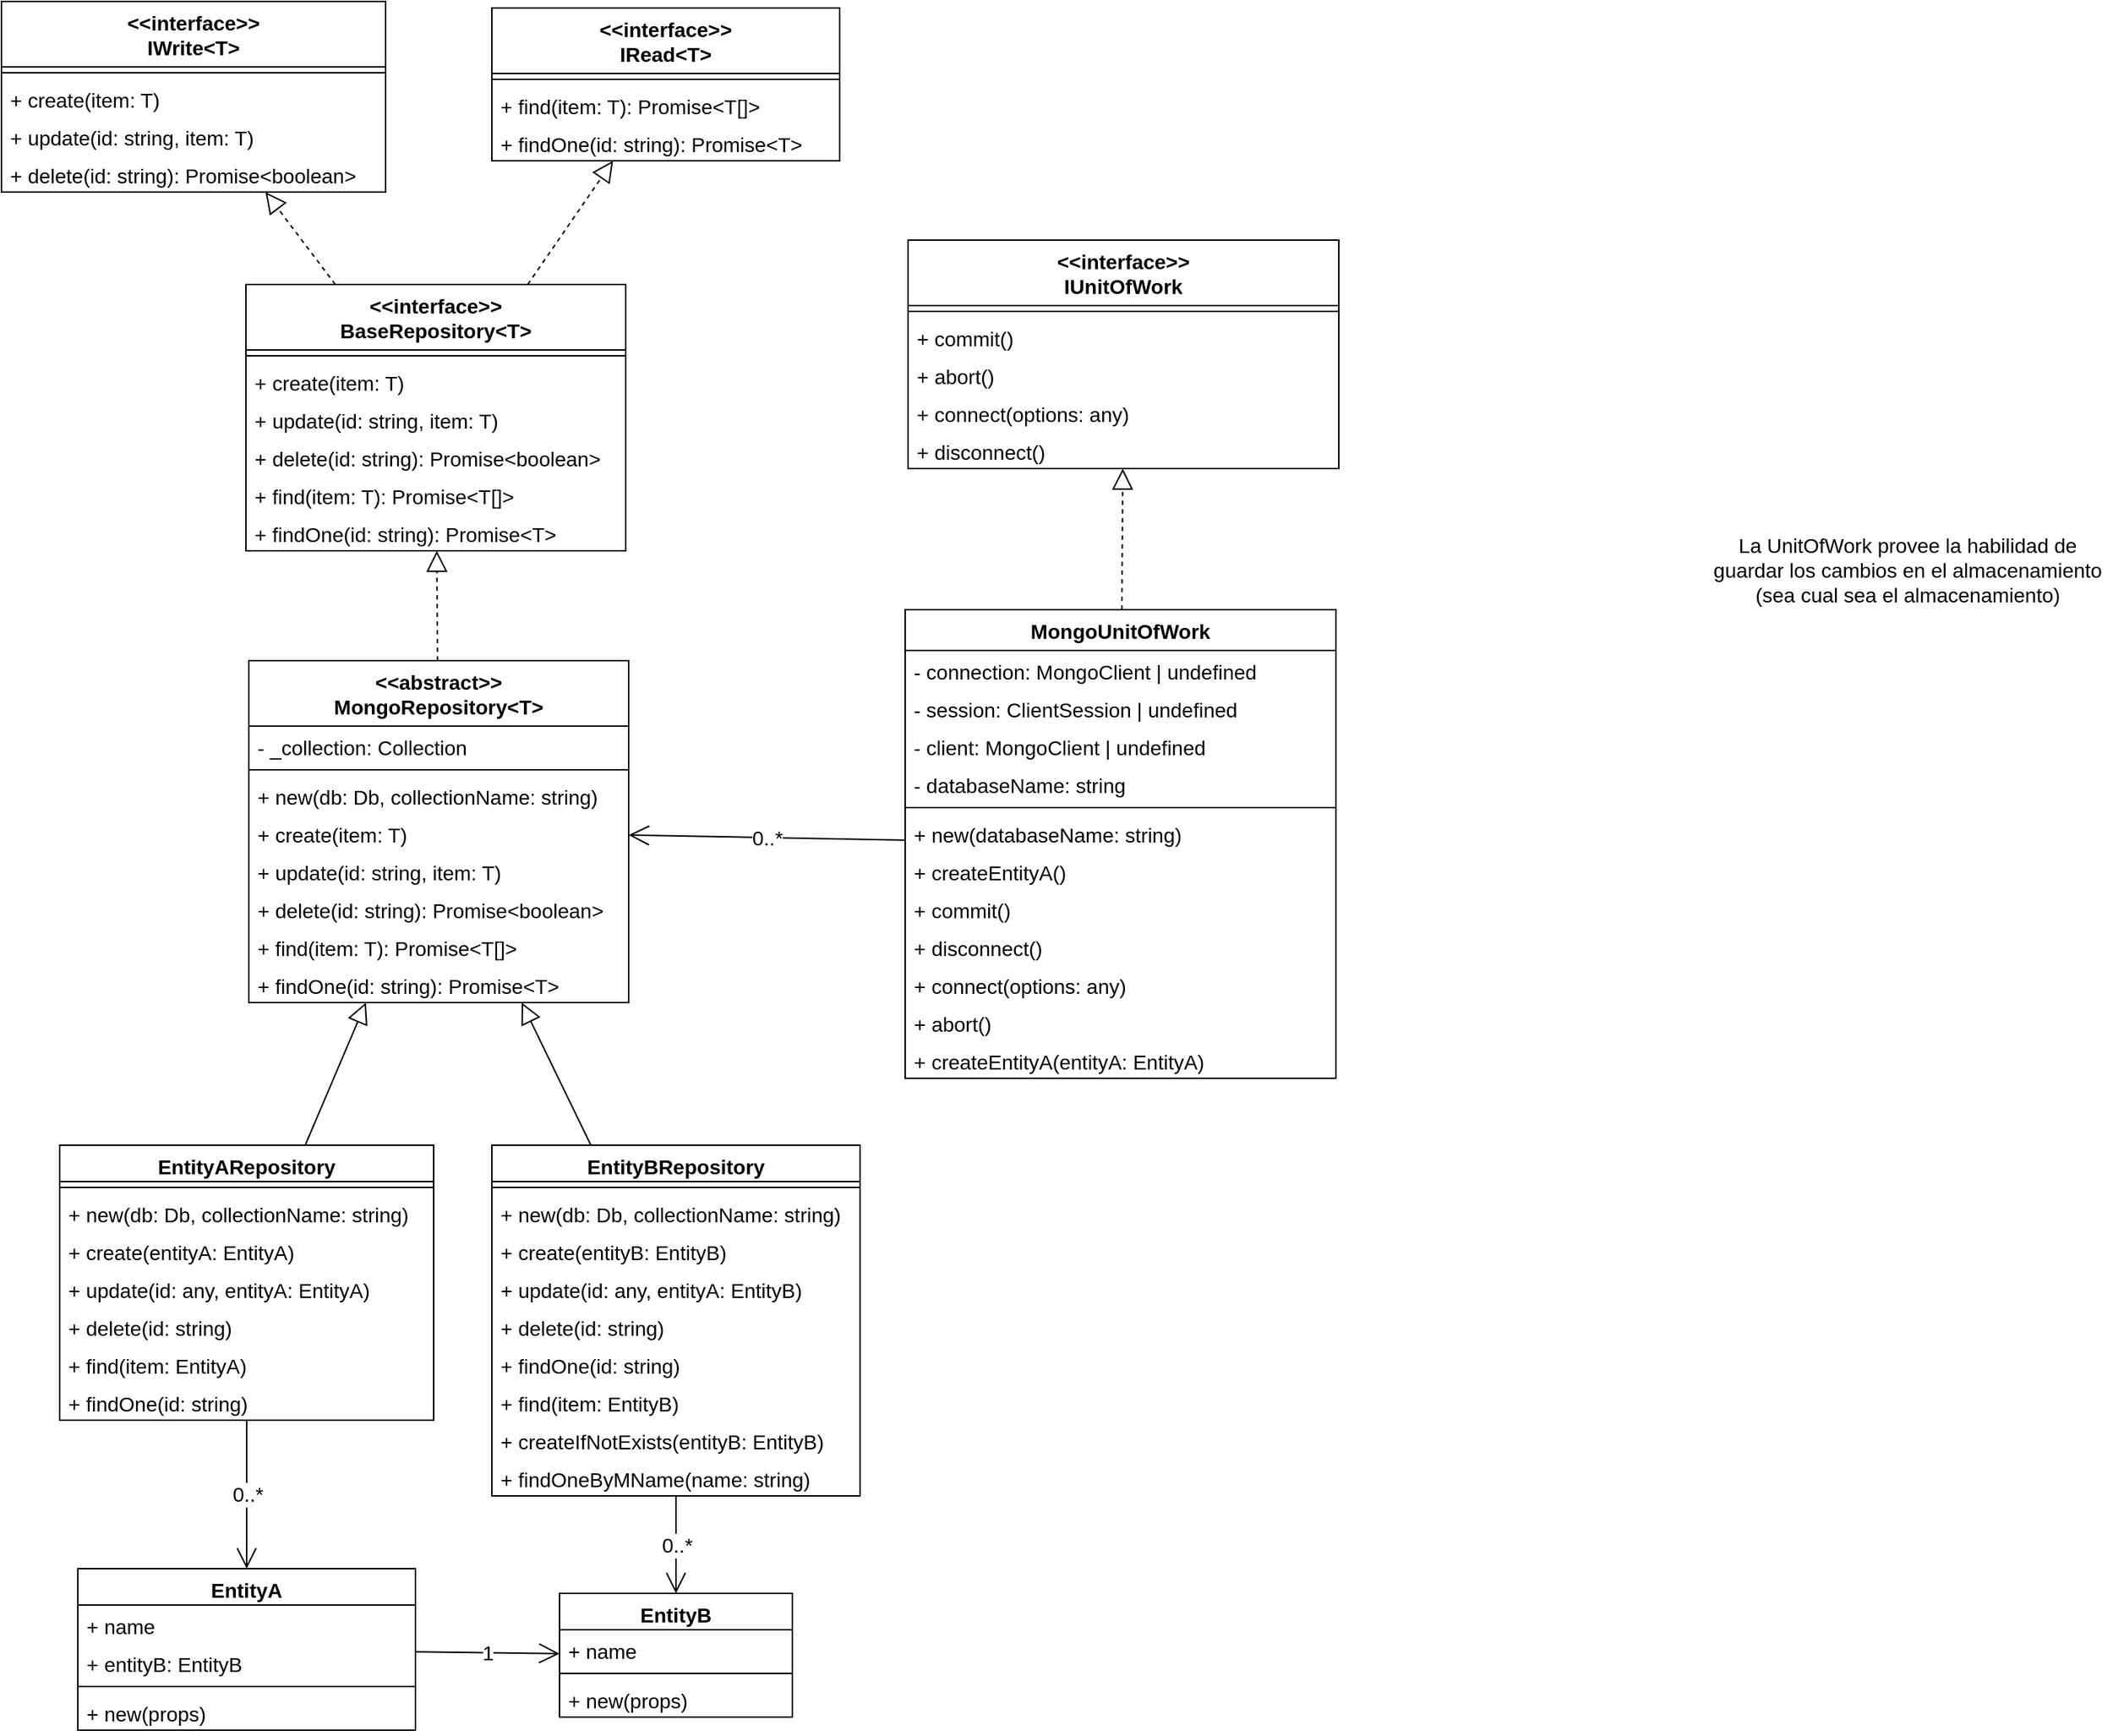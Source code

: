 <mxfile version="19.0.3" type="device"><diagram id="lOTJawSUDttZWtFM_G5g" name="Page-1"><mxGraphModel dx="2133" dy="1617" grid="0" gridSize="10" guides="1" tooltips="1" connect="1" arrows="1" fold="1" page="0" pageScale="1" pageWidth="850" pageHeight="1100" math="0" shadow="0"><root><mxCell id="0"/><mxCell id="1" parent="0"/><mxCell id="S1ciG5qBB01CA547vArR-5" value="EntityB" style="swimlane;fontStyle=1;align=center;verticalAlign=top;childLayout=stackLayout;horizontal=1;startSize=25;horizontalStack=0;resizeParent=1;resizeParentMax=0;resizeLast=0;collapsible=1;marginBottom=0;fontSize=14;" parent="1" vertex="1"><mxGeometry x="1279.5" y="1929" width="160" height="85" as="geometry"/></mxCell><mxCell id="S1ciG5qBB01CA547vArR-6" value="+ name" style="text;strokeColor=none;fillColor=none;align=left;verticalAlign=top;spacingLeft=4;spacingRight=4;overflow=hidden;rotatable=0;points=[[0,0.5],[1,0.5]];portConstraint=eastwest;fontSize=14;" parent="S1ciG5qBB01CA547vArR-5" vertex="1"><mxGeometry y="25" width="160" height="26" as="geometry"/></mxCell><mxCell id="S1ciG5qBB01CA547vArR-7" value="" style="line;strokeWidth=1;fillColor=none;align=left;verticalAlign=middle;spacingTop=-1;spacingLeft=3;spacingRight=3;rotatable=0;labelPosition=right;points=[];portConstraint=eastwest;fontSize=16;" parent="S1ciG5qBB01CA547vArR-5" vertex="1"><mxGeometry y="51" width="160" height="8" as="geometry"/></mxCell><mxCell id="S1ciG5qBB01CA547vArR-8" value="+ new(props)" style="text;strokeColor=none;fillColor=none;align=left;verticalAlign=top;spacingLeft=4;spacingRight=4;overflow=hidden;rotatable=0;points=[[0,0.5],[1,0.5]];portConstraint=eastwest;fontSize=14;" parent="S1ciG5qBB01CA547vArR-5" vertex="1"><mxGeometry y="59" width="160" height="26" as="geometry"/></mxCell><mxCell id="S1ciG5qBB01CA547vArR-9" value="&lt;&lt;interface&gt;&gt;&#10;IWrite&lt;T&gt;" style="swimlane;fontStyle=1;align=center;verticalAlign=top;childLayout=stackLayout;horizontal=1;startSize=45;horizontalStack=0;resizeParent=1;resizeParentMax=0;resizeLast=0;collapsible=1;marginBottom=0;fontSize=14;" parent="1" vertex="1"><mxGeometry x="896" y="835" width="264" height="131" as="geometry"/></mxCell><mxCell id="S1ciG5qBB01CA547vArR-10" value="" style="line;strokeWidth=1;fillColor=none;align=left;verticalAlign=middle;spacingTop=-1;spacingLeft=3;spacingRight=3;rotatable=0;labelPosition=right;points=[];portConstraint=eastwest;fontSize=16;" parent="S1ciG5qBB01CA547vArR-9" vertex="1"><mxGeometry y="45" width="264" height="8" as="geometry"/></mxCell><mxCell id="S1ciG5qBB01CA547vArR-11" value="+ create(item: T)" style="text;strokeColor=none;fillColor=none;align=left;verticalAlign=top;spacingLeft=4;spacingRight=4;overflow=hidden;rotatable=0;points=[[0,0.5],[1,0.5]];portConstraint=eastwest;fontSize=14;" parent="S1ciG5qBB01CA547vArR-9" vertex="1"><mxGeometry y="53" width="264" height="26" as="geometry"/></mxCell><mxCell id="S1ciG5qBB01CA547vArR-12" value="+ update(id: string, item: T)" style="text;strokeColor=none;fillColor=none;align=left;verticalAlign=top;spacingLeft=4;spacingRight=4;overflow=hidden;rotatable=0;points=[[0,0.5],[1,0.5]];portConstraint=eastwest;fontSize=14;" parent="S1ciG5qBB01CA547vArR-9" vertex="1"><mxGeometry y="79" width="264" height="26" as="geometry"/></mxCell><mxCell id="S1ciG5qBB01CA547vArR-13" value="+ delete(id: string): Promise&lt;boolean&gt;" style="text;strokeColor=none;fillColor=none;align=left;verticalAlign=top;spacingLeft=4;spacingRight=4;overflow=hidden;rotatable=0;points=[[0,0.5],[1,0.5]];portConstraint=eastwest;fontSize=14;" parent="S1ciG5qBB01CA547vArR-9" vertex="1"><mxGeometry y="105" width="264" height="26" as="geometry"/></mxCell><mxCell id="S1ciG5qBB01CA547vArR-14" value="&lt;&lt;interface&gt;&gt;&#10;IRead&lt;T&gt;" style="swimlane;fontStyle=1;align=center;verticalAlign=top;childLayout=stackLayout;horizontal=1;startSize=45;horizontalStack=0;resizeParent=1;resizeParentMax=0;resizeLast=0;collapsible=1;marginBottom=0;fontSize=14;" parent="1" vertex="1"><mxGeometry x="1233" y="839.5" width="239" height="105" as="geometry"/></mxCell><mxCell id="S1ciG5qBB01CA547vArR-15" value="" style="line;strokeWidth=1;fillColor=none;align=left;verticalAlign=middle;spacingTop=-1;spacingLeft=3;spacingRight=3;rotatable=0;labelPosition=right;points=[];portConstraint=eastwest;fontSize=16;" parent="S1ciG5qBB01CA547vArR-14" vertex="1"><mxGeometry y="45" width="239" height="8" as="geometry"/></mxCell><mxCell id="S1ciG5qBB01CA547vArR-16" value="+ find(item: T): Promise&lt;T[]&gt;" style="text;strokeColor=none;fillColor=none;align=left;verticalAlign=top;spacingLeft=4;spacingRight=4;overflow=hidden;rotatable=0;points=[[0,0.5],[1,0.5]];portConstraint=eastwest;fontSize=14;" parent="S1ciG5qBB01CA547vArR-14" vertex="1"><mxGeometry y="53" width="239" height="26" as="geometry"/></mxCell><mxCell id="S1ciG5qBB01CA547vArR-17" value="+ findOne(id: string): Promise&lt;T&gt;" style="text;strokeColor=none;fillColor=none;align=left;verticalAlign=top;spacingLeft=4;spacingRight=4;overflow=hidden;rotatable=0;points=[[0,0.5],[1,0.5]];portConstraint=eastwest;fontSize=14;" parent="S1ciG5qBB01CA547vArR-14" vertex="1"><mxGeometry y="79" width="239" height="26" as="geometry"/></mxCell><mxCell id="S1ciG5qBB01CA547vArR-18" style="edgeStyle=none;rounded=0;orthogonalLoop=1;jettySize=auto;html=1;dashed=1;fontSize=14;endArrow=block;endFill=0;endSize=12;" parent="1" source="S1ciG5qBB01CA547vArR-20" target="S1ciG5qBB01CA547vArR-9" edge="1"><mxGeometry relative="1" as="geometry"/></mxCell><mxCell id="S1ciG5qBB01CA547vArR-19" style="edgeStyle=none;rounded=0;orthogonalLoop=1;jettySize=auto;html=1;dashed=1;fontSize=14;endArrow=block;endFill=0;endSize=12;" parent="1" source="S1ciG5qBB01CA547vArR-20" target="S1ciG5qBB01CA547vArR-14" edge="1"><mxGeometry relative="1" as="geometry"/></mxCell><mxCell id="S1ciG5qBB01CA547vArR-20" value="&lt;&lt;interface&gt;&gt;&#10;BaseRepository&lt;T&gt;" style="swimlane;fontStyle=1;align=center;verticalAlign=top;childLayout=stackLayout;horizontal=1;startSize=45;horizontalStack=0;resizeParent=1;resizeParentMax=0;resizeLast=0;collapsible=1;marginBottom=0;fontSize=14;" parent="1" vertex="1"><mxGeometry x="1064" y="1029.5" width="261" height="183" as="geometry"/></mxCell><mxCell id="S1ciG5qBB01CA547vArR-21" value="" style="line;strokeWidth=1;fillColor=none;align=left;verticalAlign=middle;spacingTop=-1;spacingLeft=3;spacingRight=3;rotatable=0;labelPosition=right;points=[];portConstraint=eastwest;fontSize=16;" parent="S1ciG5qBB01CA547vArR-20" vertex="1"><mxGeometry y="45" width="261" height="8" as="geometry"/></mxCell><mxCell id="S1ciG5qBB01CA547vArR-22" value="+ create(item: T)" style="text;strokeColor=none;fillColor=none;align=left;verticalAlign=top;spacingLeft=4;spacingRight=4;overflow=hidden;rotatable=0;points=[[0,0.5],[1,0.5]];portConstraint=eastwest;fontSize=14;" parent="S1ciG5qBB01CA547vArR-20" vertex="1"><mxGeometry y="53" width="261" height="26" as="geometry"/></mxCell><mxCell id="S1ciG5qBB01CA547vArR-23" value="+ update(id: string, item: T)" style="text;strokeColor=none;fillColor=none;align=left;verticalAlign=top;spacingLeft=4;spacingRight=4;overflow=hidden;rotatable=0;points=[[0,0.5],[1,0.5]];portConstraint=eastwest;fontSize=14;" parent="S1ciG5qBB01CA547vArR-20" vertex="1"><mxGeometry y="79" width="261" height="26" as="geometry"/></mxCell><mxCell id="S1ciG5qBB01CA547vArR-24" value="+ delete(id: string): Promise&lt;boolean&gt;" style="text;strokeColor=none;fillColor=none;align=left;verticalAlign=top;spacingLeft=4;spacingRight=4;overflow=hidden;rotatable=0;points=[[0,0.5],[1,0.5]];portConstraint=eastwest;fontSize=14;" parent="S1ciG5qBB01CA547vArR-20" vertex="1"><mxGeometry y="105" width="261" height="26" as="geometry"/></mxCell><mxCell id="S1ciG5qBB01CA547vArR-25" value="+ find(item: T): Promise&lt;T[]&gt;" style="text;strokeColor=none;fillColor=none;align=left;verticalAlign=top;spacingLeft=4;spacingRight=4;overflow=hidden;rotatable=0;points=[[0,0.5],[1,0.5]];portConstraint=eastwest;fontSize=14;" parent="S1ciG5qBB01CA547vArR-20" vertex="1"><mxGeometry y="131" width="261" height="26" as="geometry"/></mxCell><mxCell id="S1ciG5qBB01CA547vArR-26" value="+ findOne(id: string): Promise&lt;T&gt;" style="text;strokeColor=none;fillColor=none;align=left;verticalAlign=top;spacingLeft=4;spacingRight=4;overflow=hidden;rotatable=0;points=[[0,0.5],[1,0.5]];portConstraint=eastwest;fontSize=14;" parent="S1ciG5qBB01CA547vArR-20" vertex="1"><mxGeometry y="157" width="261" height="26" as="geometry"/></mxCell><mxCell id="S1ciG5qBB01CA547vArR-27" style="edgeStyle=none;rounded=0;orthogonalLoop=1;jettySize=auto;html=1;fontSize=14;endArrow=block;endFill=0;endSize=12;" parent="1" source="S1ciG5qBB01CA547vArR-29" target="S1ciG5qBB01CA547vArR-46" edge="1"><mxGeometry relative="1" as="geometry"><mxPoint x="1511" y="1614" as="targetPoint"/></mxGeometry></mxCell><mxCell id="S1ciG5qBB01CA547vArR-28" value="0..*" style="edgeStyle=none;rounded=0;orthogonalLoop=1;jettySize=auto;html=1;fontSize=14;endArrow=open;endFill=0;endSize=12;" parent="1" source="S1ciG5qBB01CA547vArR-29" target="S1ciG5qBB01CA547vArR-5" edge="1"><mxGeometry relative="1" as="geometry"/></mxCell><mxCell id="S1ciG5qBB01CA547vArR-29" value="EntityBRepository" style="swimlane;fontStyle=1;align=center;verticalAlign=top;childLayout=stackLayout;horizontal=1;startSize=25;horizontalStack=0;resizeParent=1;resizeParentMax=0;resizeLast=0;collapsible=1;marginBottom=0;fontSize=14;" parent="1" vertex="1"><mxGeometry x="1233" y="1621" width="253" height="241" as="geometry"/></mxCell><mxCell id="S1ciG5qBB01CA547vArR-30" value="" style="line;strokeWidth=1;fillColor=none;align=left;verticalAlign=middle;spacingTop=-1;spacingLeft=3;spacingRight=3;rotatable=0;labelPosition=right;points=[];portConstraint=eastwest;fontSize=16;" parent="S1ciG5qBB01CA547vArR-29" vertex="1"><mxGeometry y="25" width="253" height="8" as="geometry"/></mxCell><mxCell id="S1ciG5qBB01CA547vArR-31" value="+ new(db: Db, collectionName: string)" style="text;strokeColor=none;fillColor=none;align=left;verticalAlign=top;spacingLeft=4;spacingRight=4;overflow=hidden;rotatable=0;points=[[0,0.5],[1,0.5]];portConstraint=eastwest;fontSize=14;" parent="S1ciG5qBB01CA547vArR-29" vertex="1"><mxGeometry y="33" width="253" height="26" as="geometry"/></mxCell><mxCell id="P4ZBtcxUMTW2mNzYkdG6-8" value="+ create(entityB: EntityB)" style="text;strokeColor=none;fillColor=none;align=left;verticalAlign=top;spacingLeft=4;spacingRight=4;overflow=hidden;rotatable=0;points=[[0,0.5],[1,0.5]];portConstraint=eastwest;fontSize=14;" vertex="1" parent="S1ciG5qBB01CA547vArR-29"><mxGeometry y="59" width="253" height="26" as="geometry"/></mxCell><mxCell id="P4ZBtcxUMTW2mNzYkdG6-9" value="+ update(id: any, entityA: EntityB)" style="text;strokeColor=none;fillColor=none;align=left;verticalAlign=top;spacingLeft=4;spacingRight=4;overflow=hidden;rotatable=0;points=[[0,0.5],[1,0.5]];portConstraint=eastwest;fontSize=14;" vertex="1" parent="S1ciG5qBB01CA547vArR-29"><mxGeometry y="85" width="253" height="26" as="geometry"/></mxCell><mxCell id="P4ZBtcxUMTW2mNzYkdG6-10" value="+ delete(id: string)" style="text;strokeColor=none;fillColor=none;align=left;verticalAlign=top;spacingLeft=4;spacingRight=4;overflow=hidden;rotatable=0;points=[[0,0.5],[1,0.5]];portConstraint=eastwest;fontSize=14;" vertex="1" parent="S1ciG5qBB01CA547vArR-29"><mxGeometry y="111" width="253" height="26" as="geometry"/></mxCell><mxCell id="P4ZBtcxUMTW2mNzYkdG6-12" value="+ findOne(id: string)" style="text;strokeColor=none;fillColor=none;align=left;verticalAlign=top;spacingLeft=4;spacingRight=4;overflow=hidden;rotatable=0;points=[[0,0.5],[1,0.5]];portConstraint=eastwest;fontSize=14;" vertex="1" parent="S1ciG5qBB01CA547vArR-29"><mxGeometry y="137" width="253" height="26" as="geometry"/></mxCell><mxCell id="P4ZBtcxUMTW2mNzYkdG6-11" value="+ find(item: EntityB)" style="text;strokeColor=none;fillColor=none;align=left;verticalAlign=top;spacingLeft=4;spacingRight=4;overflow=hidden;rotatable=0;points=[[0,0.5],[1,0.5]];portConstraint=eastwest;fontSize=14;" vertex="1" parent="S1ciG5qBB01CA547vArR-29"><mxGeometry y="163" width="253" height="26" as="geometry"/></mxCell><mxCell id="P4ZBtcxUMTW2mNzYkdG6-1" value="+ createIfNotExists(entityB: EntityB)" style="text;strokeColor=none;fillColor=none;align=left;verticalAlign=top;spacingLeft=4;spacingRight=4;overflow=hidden;rotatable=0;points=[[0,0.5],[1,0.5]];portConstraint=eastwest;fontSize=14;" vertex="1" parent="S1ciG5qBB01CA547vArR-29"><mxGeometry y="189" width="253" height="26" as="geometry"/></mxCell><mxCell id="P4ZBtcxUMTW2mNzYkdG6-2" value="+ findOneByMName(name: string)" style="text;strokeColor=none;fillColor=none;align=left;verticalAlign=top;spacingLeft=4;spacingRight=4;overflow=hidden;rotatable=0;points=[[0,0.5],[1,0.5]];portConstraint=eastwest;fontSize=14;" vertex="1" parent="S1ciG5qBB01CA547vArR-29"><mxGeometry y="215" width="253" height="26" as="geometry"/></mxCell><mxCell id="S1ciG5qBB01CA547vArR-33" style="rounded=0;orthogonalLoop=1;jettySize=auto;html=1;endArrow=block;endFill=0;endSize=12;" parent="1" source="S1ciG5qBB01CA547vArR-35" target="S1ciG5qBB01CA547vArR-46" edge="1"><mxGeometry relative="1" as="geometry"><mxPoint x="925" y="1649" as="targetPoint"/></mxGeometry></mxCell><mxCell id="S1ciG5qBB01CA547vArR-34" value="0..*" style="edgeStyle=none;rounded=0;orthogonalLoop=1;jettySize=auto;html=1;fontSize=14;endArrow=open;endFill=0;endSize=12;" parent="1" source="S1ciG5qBB01CA547vArR-35" target="S1ciG5qBB01CA547vArR-40" edge="1"><mxGeometry relative="1" as="geometry"/></mxCell><mxCell id="S1ciG5qBB01CA547vArR-35" value="EntityARepository" style="swimlane;fontStyle=1;align=center;verticalAlign=top;childLayout=stackLayout;horizontal=1;startSize=25;horizontalStack=0;resizeParent=1;resizeParentMax=0;resizeLast=0;collapsible=1;marginBottom=0;fontSize=14;" parent="1" vertex="1"><mxGeometry x="936" y="1621" width="257" height="189" as="geometry"/></mxCell><mxCell id="S1ciG5qBB01CA547vArR-36" value="" style="line;strokeWidth=1;fillColor=none;align=left;verticalAlign=middle;spacingTop=-1;spacingLeft=3;spacingRight=3;rotatable=0;labelPosition=right;points=[];portConstraint=eastwest;fontSize=16;" parent="S1ciG5qBB01CA547vArR-35" vertex="1"><mxGeometry y="25" width="257" height="8" as="geometry"/></mxCell><mxCell id="S1ciG5qBB01CA547vArR-37" value="+ new(db: Db, collectionName: string)" style="text;strokeColor=none;fillColor=none;align=left;verticalAlign=top;spacingLeft=4;spacingRight=4;overflow=hidden;rotatable=0;points=[[0,0.5],[1,0.5]];portConstraint=eastwest;fontSize=14;" parent="S1ciG5qBB01CA547vArR-35" vertex="1"><mxGeometry y="33" width="257" height="26" as="geometry"/></mxCell><mxCell id="P4ZBtcxUMTW2mNzYkdG6-3" value="+ create(entityA: EntityA)" style="text;strokeColor=none;fillColor=none;align=left;verticalAlign=top;spacingLeft=4;spacingRight=4;overflow=hidden;rotatable=0;points=[[0,0.5],[1,0.5]];portConstraint=eastwest;fontSize=14;" vertex="1" parent="S1ciG5qBB01CA547vArR-35"><mxGeometry y="59" width="257" height="26" as="geometry"/></mxCell><mxCell id="P4ZBtcxUMTW2mNzYkdG6-4" value="+ update(id: any, entityA: EntityA)" style="text;strokeColor=none;fillColor=none;align=left;verticalAlign=top;spacingLeft=4;spacingRight=4;overflow=hidden;rotatable=0;points=[[0,0.5],[1,0.5]];portConstraint=eastwest;fontSize=14;" vertex="1" parent="S1ciG5qBB01CA547vArR-35"><mxGeometry y="85" width="257" height="26" as="geometry"/></mxCell><mxCell id="P4ZBtcxUMTW2mNzYkdG6-5" value="+ delete(id: string)" style="text;strokeColor=none;fillColor=none;align=left;verticalAlign=top;spacingLeft=4;spacingRight=4;overflow=hidden;rotatable=0;points=[[0,0.5],[1,0.5]];portConstraint=eastwest;fontSize=14;" vertex="1" parent="S1ciG5qBB01CA547vArR-35"><mxGeometry y="111" width="257" height="26" as="geometry"/></mxCell><mxCell id="P4ZBtcxUMTW2mNzYkdG6-6" value="+ find(item: EntityA)" style="text;strokeColor=none;fillColor=none;align=left;verticalAlign=top;spacingLeft=4;spacingRight=4;overflow=hidden;rotatable=0;points=[[0,0.5],[1,0.5]];portConstraint=eastwest;fontSize=14;" vertex="1" parent="S1ciG5qBB01CA547vArR-35"><mxGeometry y="137" width="257" height="26" as="geometry"/></mxCell><mxCell id="P4ZBtcxUMTW2mNzYkdG6-7" value="+ findOne(id: string)" style="text;strokeColor=none;fillColor=none;align=left;verticalAlign=top;spacingLeft=4;spacingRight=4;overflow=hidden;rotatable=0;points=[[0,0.5],[1,0.5]];portConstraint=eastwest;fontSize=14;" vertex="1" parent="S1ciG5qBB01CA547vArR-35"><mxGeometry y="163" width="257" height="26" as="geometry"/></mxCell><mxCell id="S1ciG5qBB01CA547vArR-39" value="1" style="edgeStyle=none;rounded=0;orthogonalLoop=1;jettySize=auto;html=1;endArrow=open;endFill=0;endSize=12;fontSize=14;" parent="1" source="S1ciG5qBB01CA547vArR-40" target="S1ciG5qBB01CA547vArR-5" edge="1"><mxGeometry relative="1" as="geometry"/></mxCell><mxCell id="S1ciG5qBB01CA547vArR-40" value="EntityA" style="swimlane;fontStyle=1;align=center;verticalAlign=top;childLayout=stackLayout;horizontal=1;startSize=25;horizontalStack=0;resizeParent=1;resizeParentMax=0;resizeLast=0;collapsible=1;marginBottom=0;fontSize=14;" parent="1" vertex="1"><mxGeometry x="948.5" y="1912" width="232" height="111" as="geometry"/></mxCell><mxCell id="S1ciG5qBB01CA547vArR-41" value="+ name" style="text;strokeColor=none;fillColor=none;align=left;verticalAlign=top;spacingLeft=4;spacingRight=4;overflow=hidden;rotatable=0;points=[[0,0.5],[1,0.5]];portConstraint=eastwest;fontSize=14;" parent="S1ciG5qBB01CA547vArR-40" vertex="1"><mxGeometry y="25" width="232" height="26" as="geometry"/></mxCell><mxCell id="S1ciG5qBB01CA547vArR-42" value="+ entityB: EntityB" style="text;strokeColor=none;fillColor=none;align=left;verticalAlign=top;spacingLeft=4;spacingRight=4;overflow=hidden;rotatable=0;points=[[0,0.5],[1,0.5]];portConstraint=eastwest;fontSize=14;" parent="S1ciG5qBB01CA547vArR-40" vertex="1"><mxGeometry y="51" width="232" height="26" as="geometry"/></mxCell><mxCell id="S1ciG5qBB01CA547vArR-43" value="" style="line;strokeWidth=1;fillColor=none;align=left;verticalAlign=middle;spacingTop=-1;spacingLeft=3;spacingRight=3;rotatable=0;labelPosition=right;points=[];portConstraint=eastwest;fontSize=16;" parent="S1ciG5qBB01CA547vArR-40" vertex="1"><mxGeometry y="77" width="232" height="8" as="geometry"/></mxCell><mxCell id="S1ciG5qBB01CA547vArR-44" value="+ new(props)" style="text;strokeColor=none;fillColor=none;align=left;verticalAlign=top;spacingLeft=4;spacingRight=4;overflow=hidden;rotatable=0;points=[[0,0.5],[1,0.5]];portConstraint=eastwest;fontSize=14;" parent="S1ciG5qBB01CA547vArR-40" vertex="1"><mxGeometry y="85" width="232" height="26" as="geometry"/></mxCell><mxCell id="S1ciG5qBB01CA547vArR-45" style="edgeStyle=none;rounded=0;orthogonalLoop=1;jettySize=auto;html=1;fontSize=14;endArrow=block;endFill=0;endSize=12;dashed=1;" parent="1" source="S1ciG5qBB01CA547vArR-46" target="S1ciG5qBB01CA547vArR-20" edge="1"><mxGeometry relative="1" as="geometry"/></mxCell><mxCell id="S1ciG5qBB01CA547vArR-46" value="&lt;&lt;abstract&gt;&gt;&#10;MongoRepository&lt;T&gt;" style="swimlane;fontStyle=1;align=center;verticalAlign=top;childLayout=stackLayout;horizontal=1;startSize=45;horizontalStack=0;resizeParent=1;resizeParentMax=0;resizeLast=0;collapsible=1;marginBottom=0;fontSize=14;" parent="1" vertex="1"><mxGeometry x="1066" y="1288" width="261" height="235" as="geometry"/></mxCell><mxCell id="S1ciG5qBB01CA547vArR-47" value="- _collection: Collection" style="text;strokeColor=none;fillColor=none;align=left;verticalAlign=top;spacingLeft=4;spacingRight=4;overflow=hidden;rotatable=0;points=[[0,0.5],[1,0.5]];portConstraint=eastwest;fontSize=14;" parent="S1ciG5qBB01CA547vArR-46" vertex="1"><mxGeometry y="45" width="261" height="26" as="geometry"/></mxCell><mxCell id="S1ciG5qBB01CA547vArR-48" value="" style="line;strokeWidth=1;fillColor=none;align=left;verticalAlign=middle;spacingTop=-1;spacingLeft=3;spacingRight=3;rotatable=0;labelPosition=right;points=[];portConstraint=eastwest;fontSize=16;" parent="S1ciG5qBB01CA547vArR-46" vertex="1"><mxGeometry y="71" width="261" height="8" as="geometry"/></mxCell><mxCell id="S1ciG5qBB01CA547vArR-49" value="+ new(db: Db, collectionName: string)" style="text;strokeColor=none;fillColor=none;align=left;verticalAlign=top;spacingLeft=4;spacingRight=4;overflow=hidden;rotatable=0;points=[[0,0.5],[1,0.5]];portConstraint=eastwest;fontSize=14;" parent="S1ciG5qBB01CA547vArR-46" vertex="1"><mxGeometry y="79" width="261" height="26" as="geometry"/></mxCell><mxCell id="S1ciG5qBB01CA547vArR-50" value="+ create(item: T)" style="text;strokeColor=none;fillColor=none;align=left;verticalAlign=top;spacingLeft=4;spacingRight=4;overflow=hidden;rotatable=0;points=[[0,0.5],[1,0.5]];portConstraint=eastwest;fontSize=14;" parent="S1ciG5qBB01CA547vArR-46" vertex="1"><mxGeometry y="105" width="261" height="26" as="geometry"/></mxCell><mxCell id="S1ciG5qBB01CA547vArR-51" value="+ update(id: string, item: T)" style="text;strokeColor=none;fillColor=none;align=left;verticalAlign=top;spacingLeft=4;spacingRight=4;overflow=hidden;rotatable=0;points=[[0,0.5],[1,0.5]];portConstraint=eastwest;fontSize=14;" parent="S1ciG5qBB01CA547vArR-46" vertex="1"><mxGeometry y="131" width="261" height="26" as="geometry"/></mxCell><mxCell id="S1ciG5qBB01CA547vArR-52" value="+ delete(id: string): Promise&lt;boolean&gt;" style="text;strokeColor=none;fillColor=none;align=left;verticalAlign=top;spacingLeft=4;spacingRight=4;overflow=hidden;rotatable=0;points=[[0,0.5],[1,0.5]];portConstraint=eastwest;fontSize=14;" parent="S1ciG5qBB01CA547vArR-46" vertex="1"><mxGeometry y="157" width="261" height="26" as="geometry"/></mxCell><mxCell id="S1ciG5qBB01CA547vArR-53" value="+ find(item: T): Promise&lt;T[]&gt;" style="text;strokeColor=none;fillColor=none;align=left;verticalAlign=top;spacingLeft=4;spacingRight=4;overflow=hidden;rotatable=0;points=[[0,0.5],[1,0.5]];portConstraint=eastwest;fontSize=14;" parent="S1ciG5qBB01CA547vArR-46" vertex="1"><mxGeometry y="183" width="261" height="26" as="geometry"/></mxCell><mxCell id="S1ciG5qBB01CA547vArR-54" value="+ findOne(id: string): Promise&lt;T&gt;" style="text;strokeColor=none;fillColor=none;align=left;verticalAlign=top;spacingLeft=4;spacingRight=4;overflow=hidden;rotatable=0;points=[[0,0.5],[1,0.5]];portConstraint=eastwest;fontSize=14;" parent="S1ciG5qBB01CA547vArR-46" vertex="1"><mxGeometry y="209" width="261" height="26" as="geometry"/></mxCell><mxCell id="S1ciG5qBB01CA547vArR-56" value="&lt;&lt;interface&gt;&gt;&#10;IUnitOfWork" style="swimlane;fontStyle=1;align=center;verticalAlign=top;childLayout=stackLayout;horizontal=1;startSize=45;horizontalStack=0;resizeParent=1;resizeParentMax=0;resizeLast=0;collapsible=1;marginBottom=0;fontSize=14;" parent="1" vertex="1"><mxGeometry x="1519" y="999" width="296" height="157" as="geometry"/></mxCell><mxCell id="S1ciG5qBB01CA547vArR-58" value="" style="line;strokeWidth=1;fillColor=none;align=left;verticalAlign=middle;spacingTop=-1;spacingLeft=3;spacingRight=3;rotatable=0;labelPosition=right;points=[];portConstraint=eastwest;fontSize=16;" parent="S1ciG5qBB01CA547vArR-56" vertex="1"><mxGeometry y="45" width="296" height="8" as="geometry"/></mxCell><mxCell id="S1ciG5qBB01CA547vArR-59" value="+ commit()" style="text;strokeColor=none;fillColor=none;align=left;verticalAlign=top;spacingLeft=4;spacingRight=4;overflow=hidden;rotatable=0;points=[[0,0.5],[1,0.5]];portConstraint=eastwest;fontSize=14;" parent="S1ciG5qBB01CA547vArR-56" vertex="1"><mxGeometry y="53" width="296" height="26" as="geometry"/></mxCell><mxCell id="S1ciG5qBB01CA547vArR-60" value="+ abort()" style="text;strokeColor=none;fillColor=none;align=left;verticalAlign=top;spacingLeft=4;spacingRight=4;overflow=hidden;rotatable=0;points=[[0,0.5],[1,0.5]];portConstraint=eastwest;fontSize=14;" parent="S1ciG5qBB01CA547vArR-56" vertex="1"><mxGeometry y="79" width="296" height="26" as="geometry"/></mxCell><mxCell id="S1ciG5qBB01CA547vArR-69" value="+ connect(options: any)" style="text;strokeColor=none;fillColor=none;align=left;verticalAlign=top;spacingLeft=4;spacingRight=4;overflow=hidden;rotatable=0;points=[[0,0.5],[1,0.5]];portConstraint=eastwest;fontSize=14;" parent="S1ciG5qBB01CA547vArR-56" vertex="1"><mxGeometry y="105" width="296" height="26" as="geometry"/></mxCell><mxCell id="S1ciG5qBB01CA547vArR-70" value="+ disconnect()" style="text;strokeColor=none;fillColor=none;align=left;verticalAlign=top;spacingLeft=4;spacingRight=4;overflow=hidden;rotatable=0;points=[[0,0.5],[1,0.5]];portConstraint=eastwest;fontSize=14;" parent="S1ciG5qBB01CA547vArR-56" vertex="1"><mxGeometry y="131" width="296" height="26" as="geometry"/></mxCell><mxCell id="S1ciG5qBB01CA547vArR-61" value="La UnitOfWork provee la habilidad de guardar los cambios en el almacenamiento (sea cual sea el almacenamiento)" style="text;html=1;strokeColor=none;fillColor=none;align=center;verticalAlign=middle;whiteSpace=wrap;rounded=0;fontSize=14;" parent="1" vertex="1"><mxGeometry x="2066" y="1194" width="280" height="63" as="geometry"/></mxCell><mxCell id="S1ciG5qBB01CA547vArR-62" style="edgeStyle=none;rounded=0;orthogonalLoop=1;jettySize=auto;html=1;fontSize=14;endArrow=block;endFill=0;endSize=12;dashed=1;" parent="1" source="S1ciG5qBB01CA547vArR-64" target="S1ciG5qBB01CA547vArR-56" edge="1"><mxGeometry relative="1" as="geometry"/></mxCell><mxCell id="S1ciG5qBB01CA547vArR-63" value="0..*" style="edgeStyle=none;rounded=0;orthogonalLoop=1;jettySize=auto;html=1;endArrow=open;endFill=0;endSize=12;fontSize=14;" parent="1" source="S1ciG5qBB01CA547vArR-64" target="S1ciG5qBB01CA547vArR-46" edge="1"><mxGeometry relative="1" as="geometry"/></mxCell><mxCell id="S1ciG5qBB01CA547vArR-64" value="MongoUnitOfWork" style="swimlane;fontStyle=1;align=center;verticalAlign=top;childLayout=stackLayout;horizontal=1;startSize=28;horizontalStack=0;resizeParent=1;resizeParentMax=0;resizeLast=0;collapsible=1;marginBottom=0;fontSize=14;" parent="1" vertex="1"><mxGeometry x="1517" y="1253" width="296" height="322" as="geometry"/></mxCell><mxCell id="S1ciG5qBB01CA547vArR-65" value="- connection: MongoClient | undefined" style="text;strokeColor=none;fillColor=none;align=left;verticalAlign=top;spacingLeft=4;spacingRight=4;overflow=hidden;rotatable=0;points=[[0,0.5],[1,0.5]];portConstraint=eastwest;fontSize=14;" parent="S1ciG5qBB01CA547vArR-64" vertex="1"><mxGeometry y="28" width="296" height="26" as="geometry"/></mxCell><mxCell id="P4ZBtcxUMTW2mNzYkdG6-13" value="- session: ClientSession | undefined" style="text;strokeColor=none;fillColor=none;align=left;verticalAlign=top;spacingLeft=4;spacingRight=4;overflow=hidden;rotatable=0;points=[[0,0.5],[1,0.5]];portConstraint=eastwest;fontSize=14;" vertex="1" parent="S1ciG5qBB01CA547vArR-64"><mxGeometry y="54" width="296" height="26" as="geometry"/></mxCell><mxCell id="P4ZBtcxUMTW2mNzYkdG6-14" value="- client: MongoClient | undefined" style="text;strokeColor=none;fillColor=none;align=left;verticalAlign=top;spacingLeft=4;spacingRight=4;overflow=hidden;rotatable=0;points=[[0,0.5],[1,0.5]];portConstraint=eastwest;fontSize=14;" vertex="1" parent="S1ciG5qBB01CA547vArR-64"><mxGeometry y="80" width="296" height="26" as="geometry"/></mxCell><mxCell id="P4ZBtcxUMTW2mNzYkdG6-15" value="- databaseName: string" style="text;strokeColor=none;fillColor=none;align=left;verticalAlign=top;spacingLeft=4;spacingRight=4;overflow=hidden;rotatable=0;points=[[0,0.5],[1,0.5]];portConstraint=eastwest;fontSize=14;" vertex="1" parent="S1ciG5qBB01CA547vArR-64"><mxGeometry y="106" width="296" height="26" as="geometry"/></mxCell><mxCell id="S1ciG5qBB01CA547vArR-66" value="" style="line;strokeWidth=1;fillColor=none;align=left;verticalAlign=middle;spacingTop=-1;spacingLeft=3;spacingRight=3;rotatable=0;labelPosition=right;points=[];portConstraint=eastwest;fontSize=16;" parent="S1ciG5qBB01CA547vArR-64" vertex="1"><mxGeometry y="132" width="296" height="8" as="geometry"/></mxCell><mxCell id="P4ZBtcxUMTW2mNzYkdG6-16" value="+ new(databaseName: string)" style="text;strokeColor=none;fillColor=none;align=left;verticalAlign=top;spacingLeft=4;spacingRight=4;overflow=hidden;rotatable=0;points=[[0,0.5],[1,0.5]];portConstraint=eastwest;fontSize=14;" vertex="1" parent="S1ciG5qBB01CA547vArR-64"><mxGeometry y="140" width="296" height="26" as="geometry"/></mxCell><mxCell id="S1ciG5qBB01CA547vArR-67" value="+ createEntityA()" style="text;strokeColor=none;fillColor=none;align=left;verticalAlign=top;spacingLeft=4;spacingRight=4;overflow=hidden;rotatable=0;points=[[0,0.5],[1,0.5]];portConstraint=eastwest;fontSize=14;" parent="S1ciG5qBB01CA547vArR-64" vertex="1"><mxGeometry y="166" width="296" height="26" as="geometry"/></mxCell><mxCell id="S1ciG5qBB01CA547vArR-71" value="+ commit()" style="text;strokeColor=none;fillColor=none;align=left;verticalAlign=top;spacingLeft=4;spacingRight=4;overflow=hidden;rotatable=0;points=[[0,0.5],[1,0.5]];portConstraint=eastwest;fontSize=14;" parent="S1ciG5qBB01CA547vArR-64" vertex="1"><mxGeometry y="192" width="296" height="26" as="geometry"/></mxCell><mxCell id="S1ciG5qBB01CA547vArR-74" value="+ disconnect()" style="text;strokeColor=none;fillColor=none;align=left;verticalAlign=top;spacingLeft=4;spacingRight=4;overflow=hidden;rotatable=0;points=[[0,0.5],[1,0.5]];portConstraint=eastwest;fontSize=14;" parent="S1ciG5qBB01CA547vArR-64" vertex="1"><mxGeometry y="218" width="296" height="26" as="geometry"/></mxCell><mxCell id="S1ciG5qBB01CA547vArR-73" value="+ connect(options: any)" style="text;strokeColor=none;fillColor=none;align=left;verticalAlign=top;spacingLeft=4;spacingRight=4;overflow=hidden;rotatable=0;points=[[0,0.5],[1,0.5]];portConstraint=eastwest;fontSize=14;" parent="S1ciG5qBB01CA547vArR-64" vertex="1"><mxGeometry y="244" width="296" height="26" as="geometry"/></mxCell><mxCell id="S1ciG5qBB01CA547vArR-72" value="+ abort()" style="text;strokeColor=none;fillColor=none;align=left;verticalAlign=top;spacingLeft=4;spacingRight=4;overflow=hidden;rotatable=0;points=[[0,0.5],[1,0.5]];portConstraint=eastwest;fontSize=14;" parent="S1ciG5qBB01CA547vArR-64" vertex="1"><mxGeometry y="270" width="296" height="26" as="geometry"/></mxCell><mxCell id="P4ZBtcxUMTW2mNzYkdG6-17" value="+ createEntityA(entityA: EntityA)" style="text;strokeColor=none;fillColor=none;align=left;verticalAlign=top;spacingLeft=4;spacingRight=4;overflow=hidden;rotatable=0;points=[[0,0.5],[1,0.5]];portConstraint=eastwest;fontSize=14;" vertex="1" parent="S1ciG5qBB01CA547vArR-64"><mxGeometry y="296" width="296" height="26" as="geometry"/></mxCell></root></mxGraphModel></diagram></mxfile>